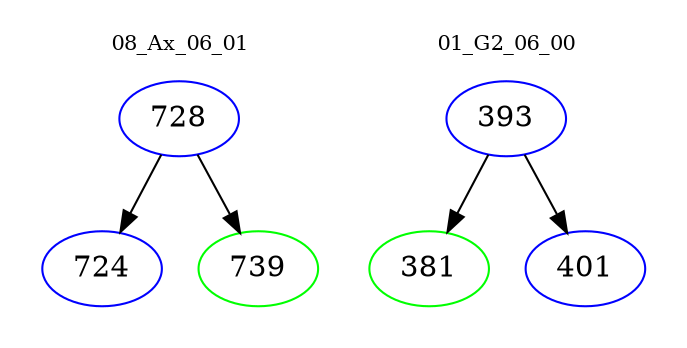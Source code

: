 digraph{
subgraph cluster_0 {
color = white
label = "08_Ax_06_01";
fontsize=10;
T0_728 [label="728", color="blue"]
T0_728 -> T0_724 [color="black"]
T0_724 [label="724", color="blue"]
T0_728 -> T0_739 [color="black"]
T0_739 [label="739", color="green"]
}
subgraph cluster_1 {
color = white
label = "01_G2_06_00";
fontsize=10;
T1_393 [label="393", color="blue"]
T1_393 -> T1_381 [color="black"]
T1_381 [label="381", color="green"]
T1_393 -> T1_401 [color="black"]
T1_401 [label="401", color="blue"]
}
}
